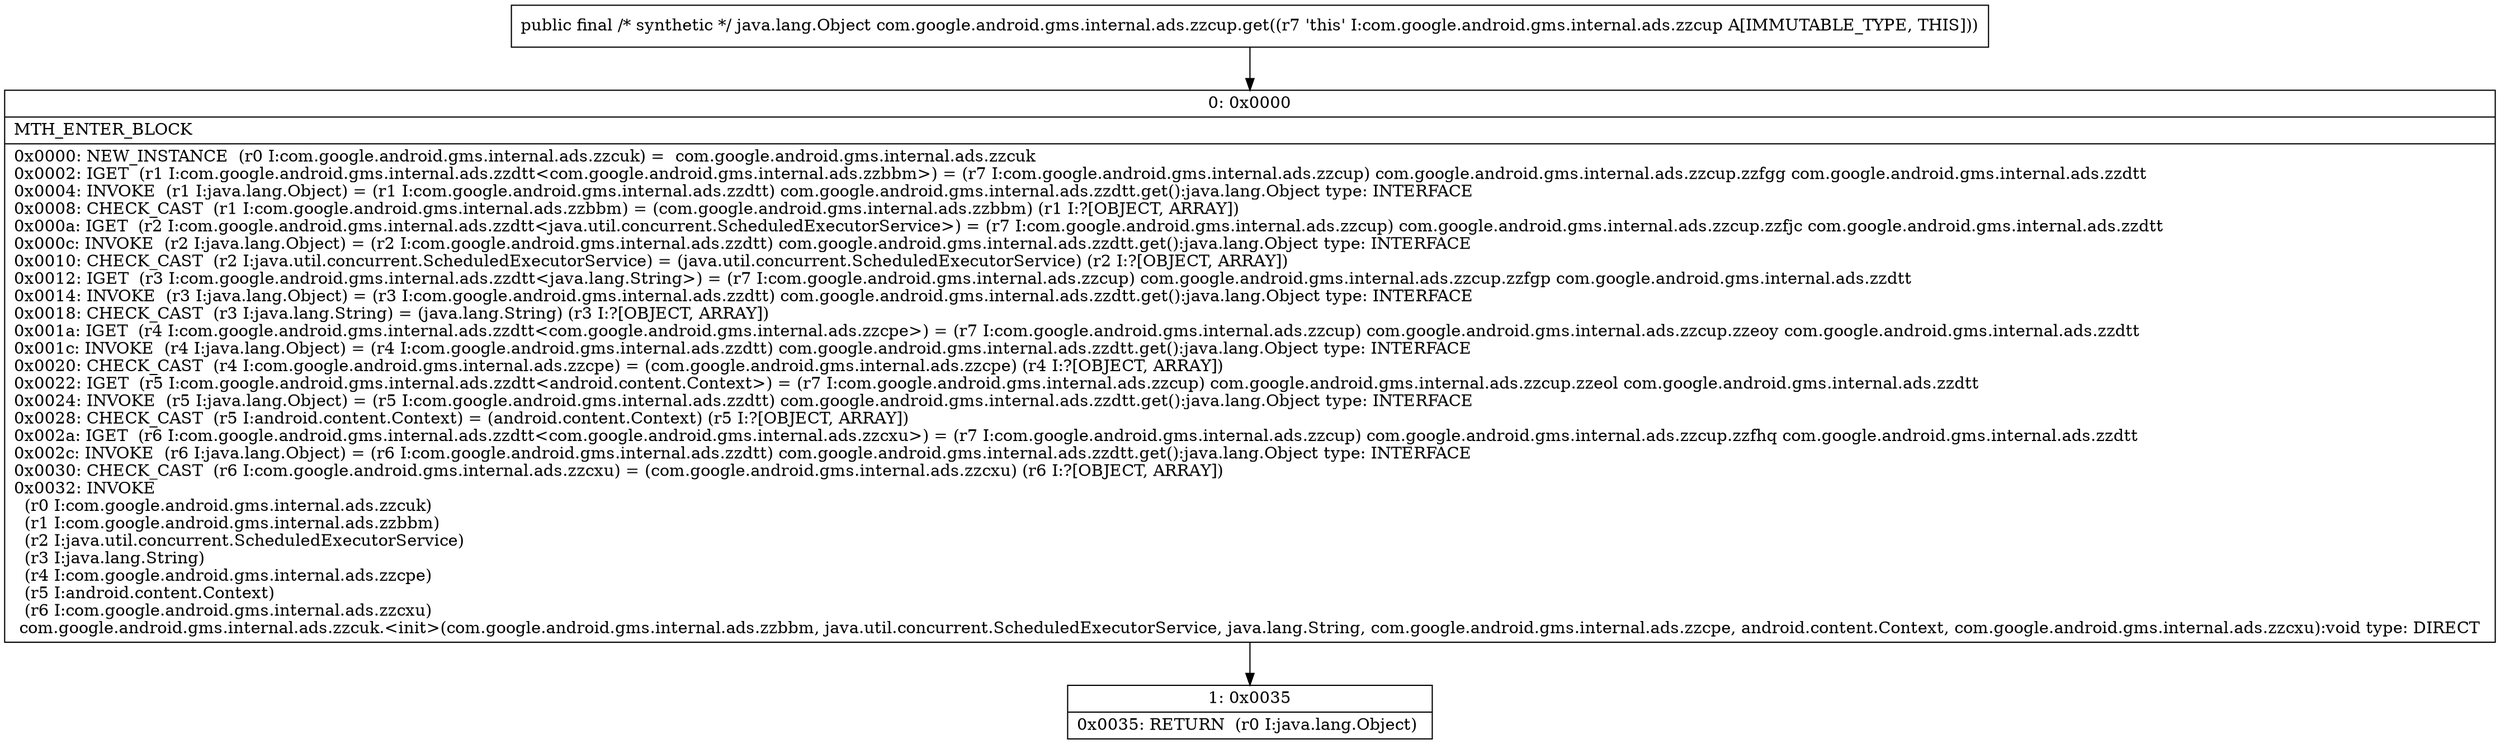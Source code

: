 digraph "CFG forcom.google.android.gms.internal.ads.zzcup.get()Ljava\/lang\/Object;" {
Node_0 [shape=record,label="{0\:\ 0x0000|MTH_ENTER_BLOCK\l|0x0000: NEW_INSTANCE  (r0 I:com.google.android.gms.internal.ads.zzcuk) =  com.google.android.gms.internal.ads.zzcuk \l0x0002: IGET  (r1 I:com.google.android.gms.internal.ads.zzdtt\<com.google.android.gms.internal.ads.zzbbm\>) = (r7 I:com.google.android.gms.internal.ads.zzcup) com.google.android.gms.internal.ads.zzcup.zzfgg com.google.android.gms.internal.ads.zzdtt \l0x0004: INVOKE  (r1 I:java.lang.Object) = (r1 I:com.google.android.gms.internal.ads.zzdtt) com.google.android.gms.internal.ads.zzdtt.get():java.lang.Object type: INTERFACE \l0x0008: CHECK_CAST  (r1 I:com.google.android.gms.internal.ads.zzbbm) = (com.google.android.gms.internal.ads.zzbbm) (r1 I:?[OBJECT, ARRAY]) \l0x000a: IGET  (r2 I:com.google.android.gms.internal.ads.zzdtt\<java.util.concurrent.ScheduledExecutorService\>) = (r7 I:com.google.android.gms.internal.ads.zzcup) com.google.android.gms.internal.ads.zzcup.zzfjc com.google.android.gms.internal.ads.zzdtt \l0x000c: INVOKE  (r2 I:java.lang.Object) = (r2 I:com.google.android.gms.internal.ads.zzdtt) com.google.android.gms.internal.ads.zzdtt.get():java.lang.Object type: INTERFACE \l0x0010: CHECK_CAST  (r2 I:java.util.concurrent.ScheduledExecutorService) = (java.util.concurrent.ScheduledExecutorService) (r2 I:?[OBJECT, ARRAY]) \l0x0012: IGET  (r3 I:com.google.android.gms.internal.ads.zzdtt\<java.lang.String\>) = (r7 I:com.google.android.gms.internal.ads.zzcup) com.google.android.gms.internal.ads.zzcup.zzfgp com.google.android.gms.internal.ads.zzdtt \l0x0014: INVOKE  (r3 I:java.lang.Object) = (r3 I:com.google.android.gms.internal.ads.zzdtt) com.google.android.gms.internal.ads.zzdtt.get():java.lang.Object type: INTERFACE \l0x0018: CHECK_CAST  (r3 I:java.lang.String) = (java.lang.String) (r3 I:?[OBJECT, ARRAY]) \l0x001a: IGET  (r4 I:com.google.android.gms.internal.ads.zzdtt\<com.google.android.gms.internal.ads.zzcpe\>) = (r7 I:com.google.android.gms.internal.ads.zzcup) com.google.android.gms.internal.ads.zzcup.zzeoy com.google.android.gms.internal.ads.zzdtt \l0x001c: INVOKE  (r4 I:java.lang.Object) = (r4 I:com.google.android.gms.internal.ads.zzdtt) com.google.android.gms.internal.ads.zzdtt.get():java.lang.Object type: INTERFACE \l0x0020: CHECK_CAST  (r4 I:com.google.android.gms.internal.ads.zzcpe) = (com.google.android.gms.internal.ads.zzcpe) (r4 I:?[OBJECT, ARRAY]) \l0x0022: IGET  (r5 I:com.google.android.gms.internal.ads.zzdtt\<android.content.Context\>) = (r7 I:com.google.android.gms.internal.ads.zzcup) com.google.android.gms.internal.ads.zzcup.zzeol com.google.android.gms.internal.ads.zzdtt \l0x0024: INVOKE  (r5 I:java.lang.Object) = (r5 I:com.google.android.gms.internal.ads.zzdtt) com.google.android.gms.internal.ads.zzdtt.get():java.lang.Object type: INTERFACE \l0x0028: CHECK_CAST  (r5 I:android.content.Context) = (android.content.Context) (r5 I:?[OBJECT, ARRAY]) \l0x002a: IGET  (r6 I:com.google.android.gms.internal.ads.zzdtt\<com.google.android.gms.internal.ads.zzcxu\>) = (r7 I:com.google.android.gms.internal.ads.zzcup) com.google.android.gms.internal.ads.zzcup.zzfhq com.google.android.gms.internal.ads.zzdtt \l0x002c: INVOKE  (r6 I:java.lang.Object) = (r6 I:com.google.android.gms.internal.ads.zzdtt) com.google.android.gms.internal.ads.zzdtt.get():java.lang.Object type: INTERFACE \l0x0030: CHECK_CAST  (r6 I:com.google.android.gms.internal.ads.zzcxu) = (com.google.android.gms.internal.ads.zzcxu) (r6 I:?[OBJECT, ARRAY]) \l0x0032: INVOKE  \l  (r0 I:com.google.android.gms.internal.ads.zzcuk)\l  (r1 I:com.google.android.gms.internal.ads.zzbbm)\l  (r2 I:java.util.concurrent.ScheduledExecutorService)\l  (r3 I:java.lang.String)\l  (r4 I:com.google.android.gms.internal.ads.zzcpe)\l  (r5 I:android.content.Context)\l  (r6 I:com.google.android.gms.internal.ads.zzcxu)\l com.google.android.gms.internal.ads.zzcuk.\<init\>(com.google.android.gms.internal.ads.zzbbm, java.util.concurrent.ScheduledExecutorService, java.lang.String, com.google.android.gms.internal.ads.zzcpe, android.content.Context, com.google.android.gms.internal.ads.zzcxu):void type: DIRECT \l}"];
Node_1 [shape=record,label="{1\:\ 0x0035|0x0035: RETURN  (r0 I:java.lang.Object) \l}"];
MethodNode[shape=record,label="{public final \/* synthetic *\/ java.lang.Object com.google.android.gms.internal.ads.zzcup.get((r7 'this' I:com.google.android.gms.internal.ads.zzcup A[IMMUTABLE_TYPE, THIS])) }"];
MethodNode -> Node_0;
Node_0 -> Node_1;
}

